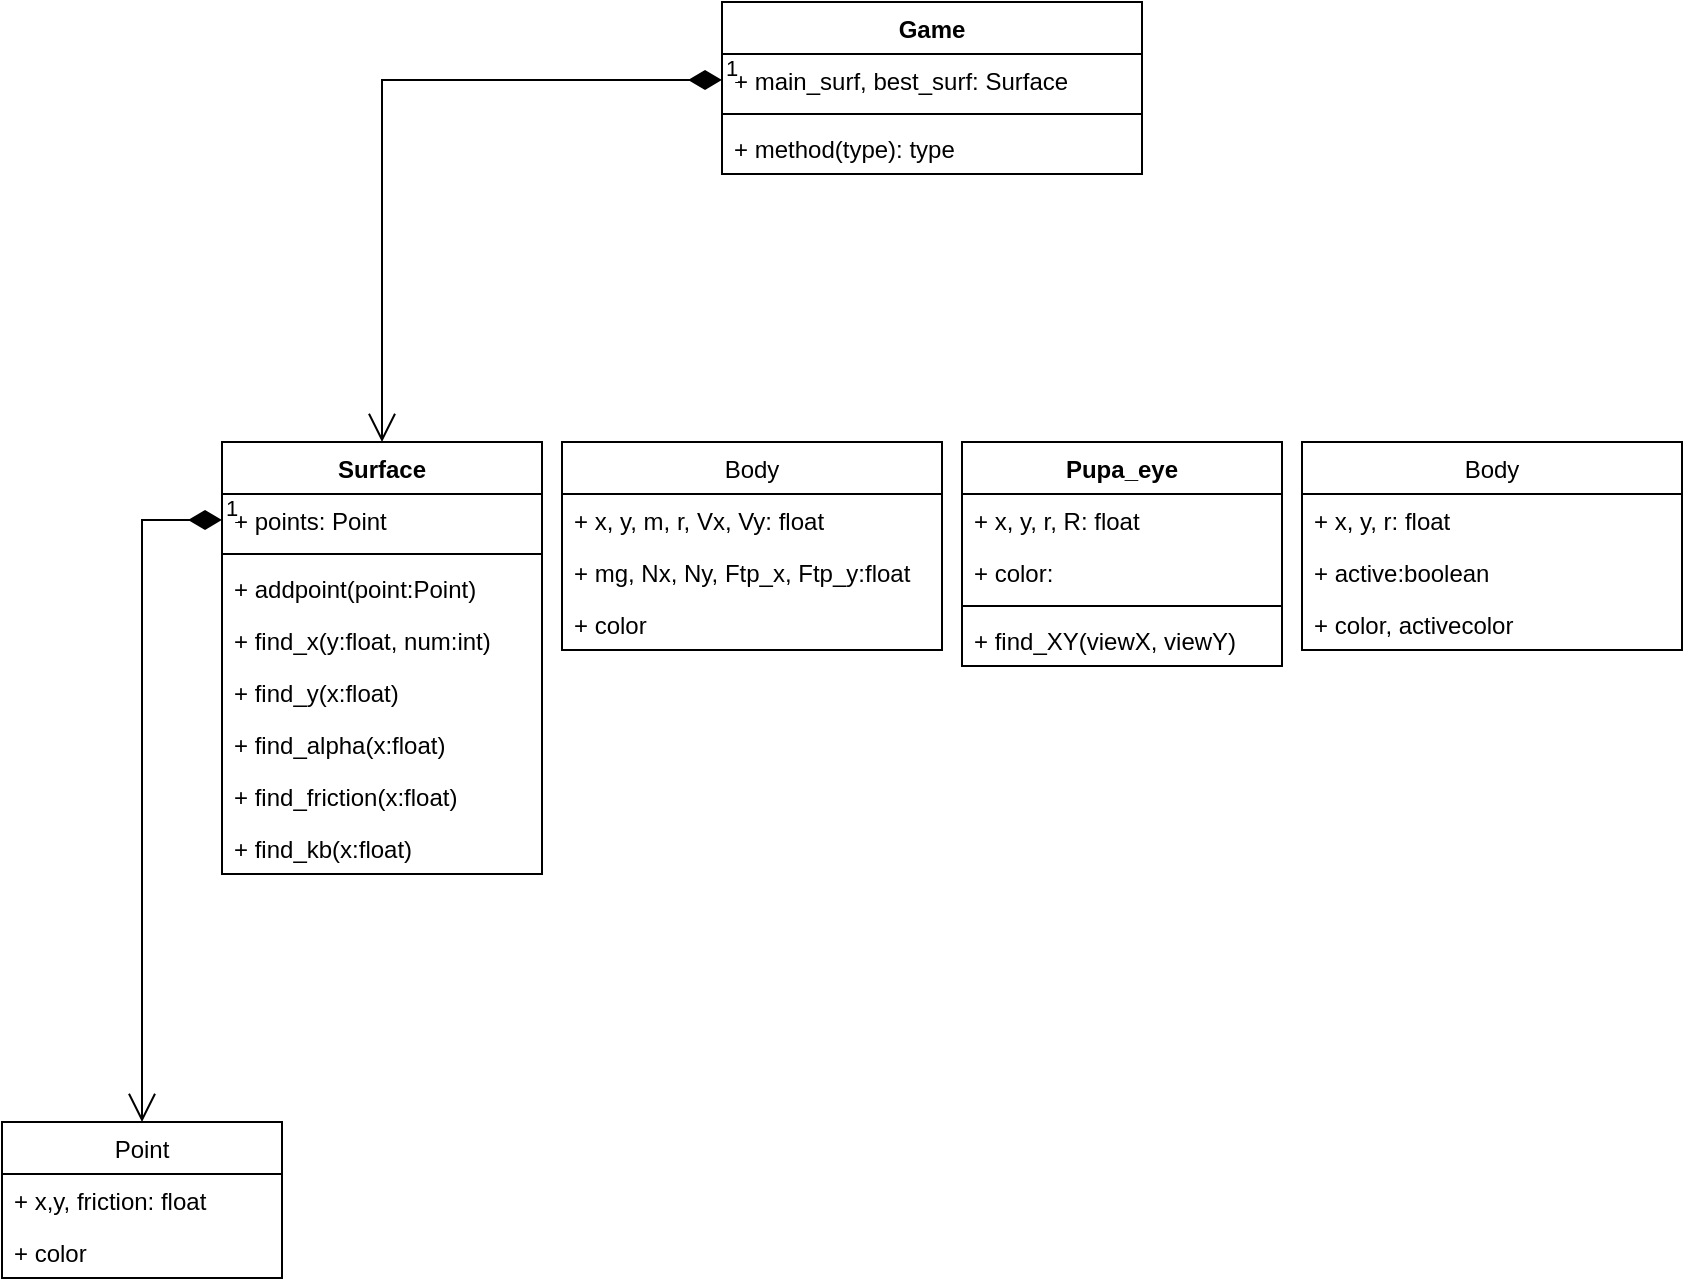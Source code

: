 <mxfile version="15.8.2" type="github">
  <diagram name="Page-1" id="c4acf3e9-155e-7222-9cf6-157b1a14988f">
    <mxGraphModel dx="868" dy="477" grid="1" gridSize="10" guides="1" tooltips="1" connect="1" arrows="1" fold="1" page="1" pageScale="1" pageWidth="850" pageHeight="1100" background="none" math="0" shadow="0">
      <root>
        <mxCell id="0" />
        <mxCell id="1" parent="0" />
        <mxCell id="peJuNG5YIXIqP3zMiRu_-1" value="Surface" style="swimlane;fontStyle=1;align=center;verticalAlign=top;childLayout=stackLayout;horizontal=1;startSize=26;horizontalStack=0;resizeParent=1;resizeParentMax=0;resizeLast=0;collapsible=1;marginBottom=0;" vertex="1" parent="1">
          <mxGeometry x="110" y="240" width="160" height="216" as="geometry">
            <mxRectangle x="280" y="190" width="80" height="26" as="alternateBounds" />
          </mxGeometry>
        </mxCell>
        <mxCell id="peJuNG5YIXIqP3zMiRu_-2" value="+ points: Point" style="text;strokeColor=none;fillColor=none;align=left;verticalAlign=top;spacingLeft=4;spacingRight=4;overflow=hidden;rotatable=0;points=[[0,0.5],[1,0.5]];portConstraint=eastwest;" vertex="1" parent="peJuNG5YIXIqP3zMiRu_-1">
          <mxGeometry y="26" width="160" height="26" as="geometry" />
        </mxCell>
        <mxCell id="peJuNG5YIXIqP3zMiRu_-3" value="" style="line;strokeWidth=1;fillColor=none;align=left;verticalAlign=middle;spacingTop=-1;spacingLeft=3;spacingRight=3;rotatable=0;labelPosition=right;points=[];portConstraint=eastwest;" vertex="1" parent="peJuNG5YIXIqP3zMiRu_-1">
          <mxGeometry y="52" width="160" height="8" as="geometry" />
        </mxCell>
        <mxCell id="peJuNG5YIXIqP3zMiRu_-4" value="+ addpoint(point:Point)" style="text;strokeColor=none;fillColor=none;align=left;verticalAlign=top;spacingLeft=4;spacingRight=4;overflow=hidden;rotatable=0;points=[[0,0.5],[1,0.5]];portConstraint=eastwest;" vertex="1" parent="peJuNG5YIXIqP3zMiRu_-1">
          <mxGeometry y="60" width="160" height="26" as="geometry" />
        </mxCell>
        <mxCell id="peJuNG5YIXIqP3zMiRu_-14" value="+ find_x(y:float, num:int)" style="text;strokeColor=none;fillColor=none;align=left;verticalAlign=top;spacingLeft=4;spacingRight=4;overflow=hidden;rotatable=0;points=[[0,0.5],[1,0.5]];portConstraint=eastwest;" vertex="1" parent="peJuNG5YIXIqP3zMiRu_-1">
          <mxGeometry y="86" width="160" height="26" as="geometry" />
        </mxCell>
        <mxCell id="peJuNG5YIXIqP3zMiRu_-15" value="+ find_y(x:float)" style="text;strokeColor=none;fillColor=none;align=left;verticalAlign=top;spacingLeft=4;spacingRight=4;overflow=hidden;rotatable=0;points=[[0,0.5],[1,0.5]];portConstraint=eastwest;" vertex="1" parent="peJuNG5YIXIqP3zMiRu_-1">
          <mxGeometry y="112" width="160" height="26" as="geometry" />
        </mxCell>
        <mxCell id="peJuNG5YIXIqP3zMiRu_-16" value="+ find_alpha(x:float)" style="text;strokeColor=none;fillColor=none;align=left;verticalAlign=top;spacingLeft=4;spacingRight=4;overflow=hidden;rotatable=0;points=[[0,0.5],[1,0.5]];portConstraint=eastwest;" vertex="1" parent="peJuNG5YIXIqP3zMiRu_-1">
          <mxGeometry y="138" width="160" height="26" as="geometry" />
        </mxCell>
        <mxCell id="peJuNG5YIXIqP3zMiRu_-17" value="+ find_friction(x:float)" style="text;strokeColor=none;fillColor=none;align=left;verticalAlign=top;spacingLeft=4;spacingRight=4;overflow=hidden;rotatable=0;points=[[0,0.5],[1,0.5]];portConstraint=eastwest;" vertex="1" parent="peJuNG5YIXIqP3zMiRu_-1">
          <mxGeometry y="164" width="160" height="26" as="geometry" />
        </mxCell>
        <mxCell id="peJuNG5YIXIqP3zMiRu_-18" value="+ find_kb(x:float)" style="text;strokeColor=none;fillColor=none;align=left;verticalAlign=top;spacingLeft=4;spacingRight=4;overflow=hidden;rotatable=0;points=[[0,0.5],[1,0.5]];portConstraint=eastwest;" vertex="1" parent="peJuNG5YIXIqP3zMiRu_-1">
          <mxGeometry y="190" width="160" height="26" as="geometry" />
        </mxCell>
        <mxCell id="peJuNG5YIXIqP3zMiRu_-5" value="Body" style="swimlane;fontStyle=0;childLayout=stackLayout;horizontal=1;startSize=26;fillColor=none;horizontalStack=0;resizeParent=1;resizeParentMax=0;resizeLast=0;collapsible=1;marginBottom=0;" vertex="1" parent="1">
          <mxGeometry x="280" y="240" width="190" height="104" as="geometry">
            <mxRectangle x="100" y="126" width="60" height="26" as="alternateBounds" />
          </mxGeometry>
        </mxCell>
        <mxCell id="peJuNG5YIXIqP3zMiRu_-6" value="+ x, y, m, r, Vx, Vy: float" style="text;strokeColor=none;fillColor=none;align=left;verticalAlign=top;spacingLeft=4;spacingRight=4;overflow=hidden;rotatable=0;points=[[0,0.5],[1,0.5]];portConstraint=eastwest;" vertex="1" parent="peJuNG5YIXIqP3zMiRu_-5">
          <mxGeometry y="26" width="190" height="26" as="geometry" />
        </mxCell>
        <mxCell id="peJuNG5YIXIqP3zMiRu_-7" value="+ mg, Nx, Ny, Ftp_x, Ftp_y:float" style="text;strokeColor=none;fillColor=none;align=left;verticalAlign=top;spacingLeft=4;spacingRight=4;overflow=hidden;rotatable=0;points=[[0,0.5],[1,0.5]];portConstraint=eastwest;" vertex="1" parent="peJuNG5YIXIqP3zMiRu_-5">
          <mxGeometry y="52" width="190" height="26" as="geometry" />
        </mxCell>
        <mxCell id="peJuNG5YIXIqP3zMiRu_-8" value="+ color" style="text;strokeColor=none;fillColor=none;align=left;verticalAlign=top;spacingLeft=4;spacingRight=4;overflow=hidden;rotatable=0;points=[[0,0.5],[1,0.5]];portConstraint=eastwest;" vertex="1" parent="peJuNG5YIXIqP3zMiRu_-5">
          <mxGeometry y="78" width="190" height="26" as="geometry" />
        </mxCell>
        <mxCell id="peJuNG5YIXIqP3zMiRu_-9" value="Point" style="swimlane;fontStyle=0;childLayout=stackLayout;horizontal=1;startSize=26;fillColor=none;horizontalStack=0;resizeParent=1;resizeParentMax=0;resizeLast=0;collapsible=1;marginBottom=0;" vertex="1" parent="1">
          <mxGeometry y="580" width="140" height="78" as="geometry">
            <mxRectangle x="100" y="190" width="90" height="26" as="alternateBounds" />
          </mxGeometry>
        </mxCell>
        <mxCell id="peJuNG5YIXIqP3zMiRu_-10" value="+ x,y, friction: float" style="text;strokeColor=none;fillColor=none;align=left;verticalAlign=top;spacingLeft=4;spacingRight=4;overflow=hidden;rotatable=0;points=[[0,0.5],[1,0.5]];portConstraint=eastwest;" vertex="1" parent="peJuNG5YIXIqP3zMiRu_-9">
          <mxGeometry y="26" width="140" height="26" as="geometry" />
        </mxCell>
        <mxCell id="peJuNG5YIXIqP3zMiRu_-11" value="+ color" style="text;strokeColor=none;fillColor=none;align=left;verticalAlign=top;spacingLeft=4;spacingRight=4;overflow=hidden;rotatable=0;points=[[0,0.5],[1,0.5]];portConstraint=eastwest;" vertex="1" parent="peJuNG5YIXIqP3zMiRu_-9">
          <mxGeometry y="52" width="140" height="26" as="geometry" />
        </mxCell>
        <mxCell id="peJuNG5YIXIqP3zMiRu_-25" value="Pupa_eye" style="swimlane;fontStyle=1;align=center;verticalAlign=top;childLayout=stackLayout;horizontal=1;startSize=26;horizontalStack=0;resizeParent=1;resizeParentMax=0;resizeLast=0;collapsible=1;marginBottom=0;" vertex="1" parent="1">
          <mxGeometry x="480" y="240" width="160" height="112" as="geometry" />
        </mxCell>
        <mxCell id="peJuNG5YIXIqP3zMiRu_-26" value="+ x, y, r, R: float" style="text;strokeColor=none;fillColor=none;align=left;verticalAlign=top;spacingLeft=4;spacingRight=4;overflow=hidden;rotatable=0;points=[[0,0.5],[1,0.5]];portConstraint=eastwest;" vertex="1" parent="peJuNG5YIXIqP3zMiRu_-25">
          <mxGeometry y="26" width="160" height="26" as="geometry" />
        </mxCell>
        <mxCell id="peJuNG5YIXIqP3zMiRu_-29" value="+ color:" style="text;strokeColor=none;fillColor=none;align=left;verticalAlign=top;spacingLeft=4;spacingRight=4;overflow=hidden;rotatable=0;points=[[0,0.5],[1,0.5]];portConstraint=eastwest;" vertex="1" parent="peJuNG5YIXIqP3zMiRu_-25">
          <mxGeometry y="52" width="160" height="26" as="geometry" />
        </mxCell>
        <mxCell id="peJuNG5YIXIqP3zMiRu_-27" value="" style="line;strokeWidth=1;fillColor=none;align=left;verticalAlign=middle;spacingTop=-1;spacingLeft=3;spacingRight=3;rotatable=0;labelPosition=right;points=[];portConstraint=eastwest;" vertex="1" parent="peJuNG5YIXIqP3zMiRu_-25">
          <mxGeometry y="78" width="160" height="8" as="geometry" />
        </mxCell>
        <mxCell id="peJuNG5YIXIqP3zMiRu_-28" value="+ find_XY(viewX, viewY)" style="text;strokeColor=none;fillColor=none;align=left;verticalAlign=top;spacingLeft=4;spacingRight=4;overflow=hidden;rotatable=0;points=[[0,0.5],[1,0.5]];portConstraint=eastwest;" vertex="1" parent="peJuNG5YIXIqP3zMiRu_-25">
          <mxGeometry y="86" width="160" height="26" as="geometry" />
        </mxCell>
        <mxCell id="peJuNG5YIXIqP3zMiRu_-30" value="Body" style="swimlane;fontStyle=0;childLayout=stackLayout;horizontal=1;startSize=26;fillColor=none;horizontalStack=0;resizeParent=1;resizeParentMax=0;resizeLast=0;collapsible=1;marginBottom=0;" vertex="1" parent="1">
          <mxGeometry x="650" y="240" width="190" height="104" as="geometry">
            <mxRectangle x="100" y="126" width="60" height="26" as="alternateBounds" />
          </mxGeometry>
        </mxCell>
        <mxCell id="peJuNG5YIXIqP3zMiRu_-31" value="+ x, y, r: float" style="text;strokeColor=none;fillColor=none;align=left;verticalAlign=top;spacingLeft=4;spacingRight=4;overflow=hidden;rotatable=0;points=[[0,0.5],[1,0.5]];portConstraint=eastwest;" vertex="1" parent="peJuNG5YIXIqP3zMiRu_-30">
          <mxGeometry y="26" width="190" height="26" as="geometry" />
        </mxCell>
        <mxCell id="peJuNG5YIXIqP3zMiRu_-32" value="+ active:boolean" style="text;strokeColor=none;fillColor=none;align=left;verticalAlign=top;spacingLeft=4;spacingRight=4;overflow=hidden;rotatable=0;points=[[0,0.5],[1,0.5]];portConstraint=eastwest;" vertex="1" parent="peJuNG5YIXIqP3zMiRu_-30">
          <mxGeometry y="52" width="190" height="26" as="geometry" />
        </mxCell>
        <mxCell id="peJuNG5YIXIqP3zMiRu_-33" value="+ color, activecolor" style="text;strokeColor=none;fillColor=none;align=left;verticalAlign=top;spacingLeft=4;spacingRight=4;overflow=hidden;rotatable=0;points=[[0,0.5],[1,0.5]];portConstraint=eastwest;" vertex="1" parent="peJuNG5YIXIqP3zMiRu_-30">
          <mxGeometry y="78" width="190" height="26" as="geometry" />
        </mxCell>
        <mxCell id="peJuNG5YIXIqP3zMiRu_-36" value="1" style="endArrow=open;html=1;endSize=12;startArrow=diamondThin;startSize=14;startFill=1;edgeStyle=orthogonalEdgeStyle;align=left;verticalAlign=bottom;rounded=0;entryX=0.5;entryY=0;entryDx=0;entryDy=0;exitX=0;exitY=0.5;exitDx=0;exitDy=0;" edge="1" parent="1" source="peJuNG5YIXIqP3zMiRu_-2" target="peJuNG5YIXIqP3zMiRu_-9">
          <mxGeometry x="-1" y="3" relative="1" as="geometry">
            <mxPoint x="240" y="520" as="sourcePoint" />
            <mxPoint x="500" y="310" as="targetPoint" />
          </mxGeometry>
        </mxCell>
        <mxCell id="peJuNG5YIXIqP3zMiRu_-38" value="Game" style="swimlane;fontStyle=1;align=center;verticalAlign=top;childLayout=stackLayout;horizontal=1;startSize=26;horizontalStack=0;resizeParent=1;resizeParentMax=0;resizeLast=0;collapsible=1;marginBottom=0;" vertex="1" parent="1">
          <mxGeometry x="360" y="20" width="210" height="86" as="geometry" />
        </mxCell>
        <mxCell id="peJuNG5YIXIqP3zMiRu_-39" value="+ main_surf, best_surf: Surface" style="text;strokeColor=none;fillColor=none;align=left;verticalAlign=top;spacingLeft=4;spacingRight=4;overflow=hidden;rotatable=0;points=[[0,0.5],[1,0.5]];portConstraint=eastwest;" vertex="1" parent="peJuNG5YIXIqP3zMiRu_-38">
          <mxGeometry y="26" width="210" height="26" as="geometry" />
        </mxCell>
        <mxCell id="peJuNG5YIXIqP3zMiRu_-40" value="" style="line;strokeWidth=1;fillColor=none;align=left;verticalAlign=middle;spacingTop=-1;spacingLeft=3;spacingRight=3;rotatable=0;labelPosition=right;points=[];portConstraint=eastwest;" vertex="1" parent="peJuNG5YIXIqP3zMiRu_-38">
          <mxGeometry y="52" width="210" height="8" as="geometry" />
        </mxCell>
        <mxCell id="peJuNG5YIXIqP3zMiRu_-41" value="+ method(type): type" style="text;strokeColor=none;fillColor=none;align=left;verticalAlign=top;spacingLeft=4;spacingRight=4;overflow=hidden;rotatable=0;points=[[0,0.5],[1,0.5]];portConstraint=eastwest;" vertex="1" parent="peJuNG5YIXIqP3zMiRu_-38">
          <mxGeometry y="60" width="210" height="26" as="geometry" />
        </mxCell>
        <mxCell id="peJuNG5YIXIqP3zMiRu_-43" value="1" style="endArrow=open;html=1;endSize=12;startArrow=diamondThin;startSize=14;startFill=1;edgeStyle=orthogonalEdgeStyle;align=left;verticalAlign=bottom;rounded=0;exitX=0;exitY=0.5;exitDx=0;exitDy=0;entryX=0.5;entryY=0;entryDx=0;entryDy=0;" edge="1" parent="1" source="peJuNG5YIXIqP3zMiRu_-39" target="peJuNG5YIXIqP3zMiRu_-1">
          <mxGeometry x="-1" y="3" relative="1" as="geometry">
            <mxPoint x="140" y="130" as="sourcePoint" />
            <mxPoint x="300" y="130" as="targetPoint" />
          </mxGeometry>
        </mxCell>
      </root>
    </mxGraphModel>
  </diagram>
</mxfile>
